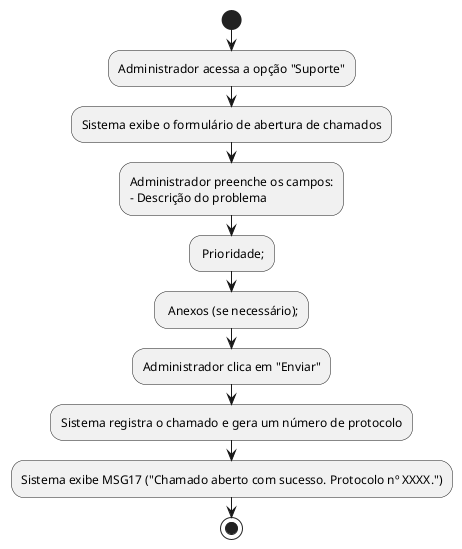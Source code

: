 @startuml
start

:Administrador acessa a opção "Suporte";
:Sistema exibe o formulário de abertura de chamados;
:Administrador preenche os campos:
- Descrição do problema;
- Prioridade;
- Anexos (se necessário);
:Administrador clica em "Enviar";
:Sistema registra o chamado e gera um número de protocolo;
:Sistema exibe MSG17 ("Chamado aberto com sucesso. Protocolo nº XXXX.");

stop
@enduml
